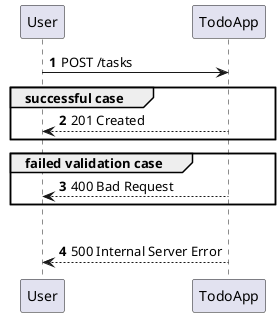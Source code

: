 @startuml
'https://plantuml.com/sequence-diagram

autonumber

User -> TodoApp: POST /tasks

group successful case
User <-- TodoApp: 201 Created
end

group failed validation case
User <-- TodoApp: 400 Bad Request
end

group other failure case
User <-- TodoApp: 500 Internal Server Error

@enduml